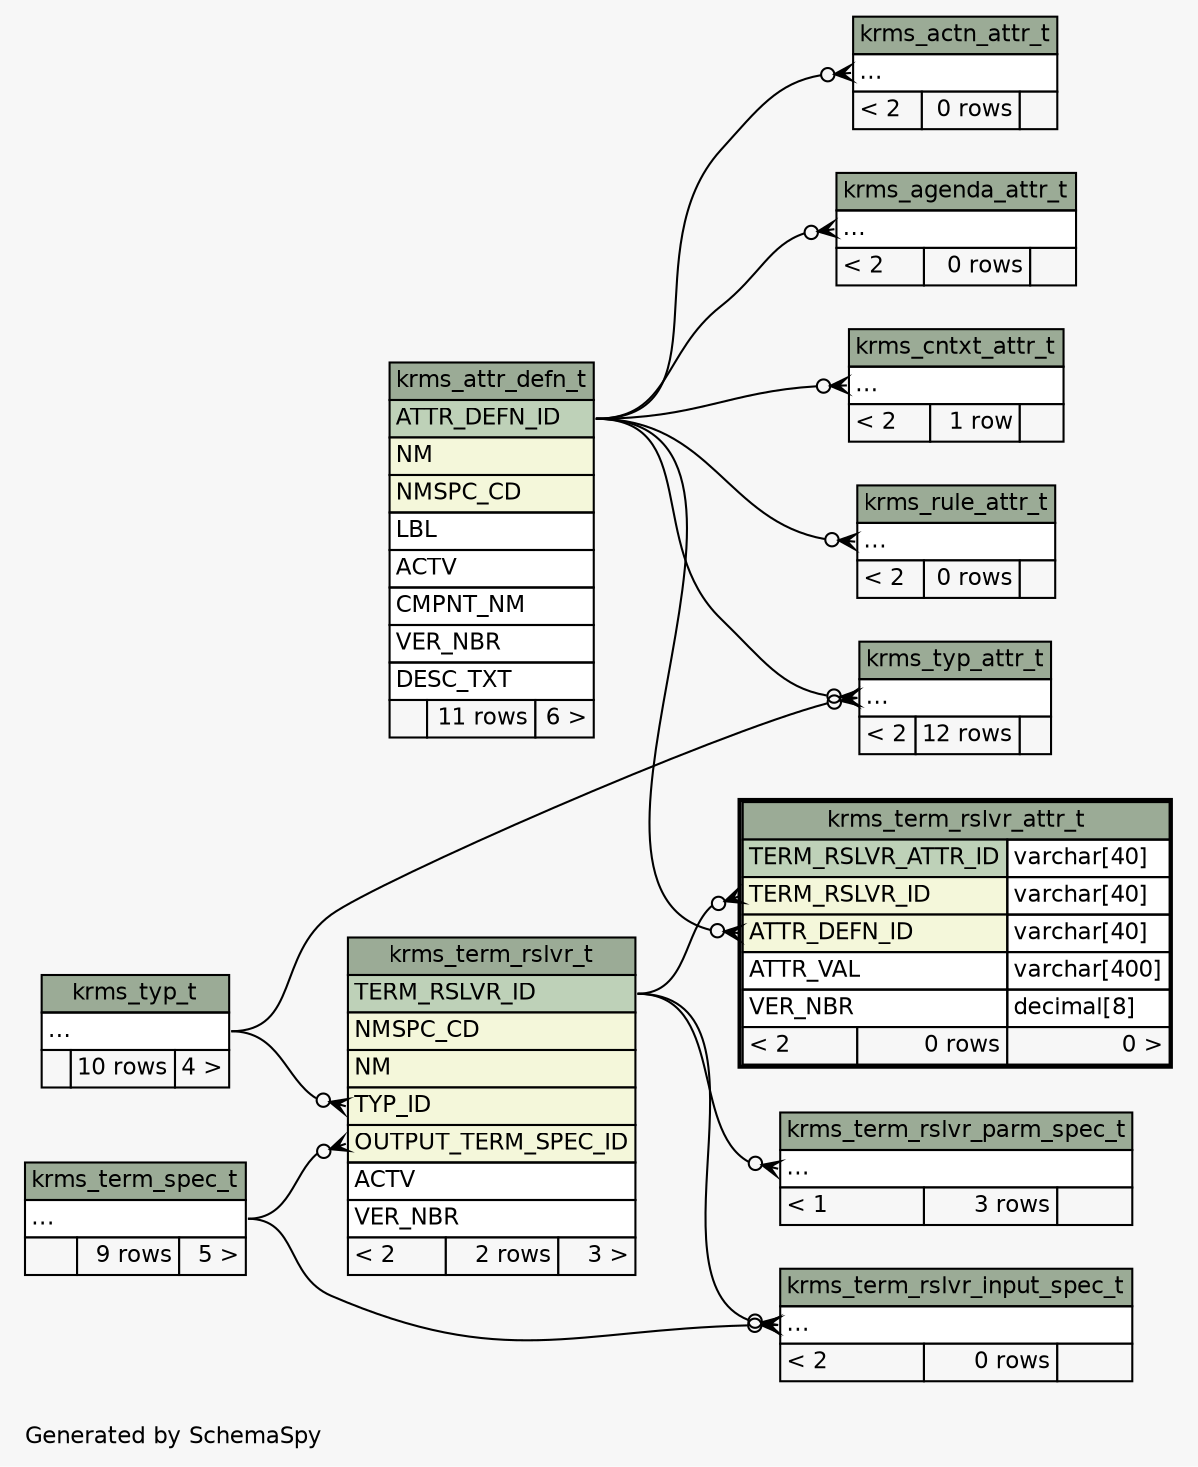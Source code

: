 // dot 2.28.0 on Mac OS X 10.7.2
// SchemaSpy rev 590
digraph "twoDegreesRelationshipsDiagram" {
  graph [
    rankdir="RL"
    bgcolor="#f7f7f7"
    label="\nGenerated by SchemaSpy"
    labeljust="l"
    nodesep="0.18"
    ranksep="0.46"
    fontname="Helvetica"
    fontsize="11"
  ];
  node [
    fontname="Helvetica"
    fontsize="11"
    shape="plaintext"
  ];
  edge [
    arrowsize="0.8"
  ];
  "krms_actn_attr_t":"elipses":w -> "krms_attr_defn_t":"ATTR_DEFN_ID":e [arrowhead=none dir=back arrowtail=crowodot];
  "krms_agenda_attr_t":"elipses":w -> "krms_attr_defn_t":"ATTR_DEFN_ID":e [arrowhead=none dir=back arrowtail=crowodot];
  "krms_cntxt_attr_t":"elipses":w -> "krms_attr_defn_t":"ATTR_DEFN_ID":e [arrowhead=none dir=back arrowtail=crowodot];
  "krms_rule_attr_t":"elipses":w -> "krms_attr_defn_t":"ATTR_DEFN_ID":e [arrowhead=none dir=back arrowtail=crowodot];
  "krms_term_rslvr_attr_t":"ATTR_DEFN_ID":w -> "krms_attr_defn_t":"ATTR_DEFN_ID":e [arrowhead=none dir=back arrowtail=crowodot];
  "krms_term_rslvr_attr_t":"TERM_RSLVR_ID":w -> "krms_term_rslvr_t":"TERM_RSLVR_ID":e [arrowhead=none dir=back arrowtail=crowodot];
  "krms_term_rslvr_input_spec_t":"elipses":w -> "krms_term_rslvr_t":"TERM_RSLVR_ID":e [arrowhead=none dir=back arrowtail=crowodot];
  "krms_term_rslvr_input_spec_t":"elipses":w -> "krms_term_spec_t":"elipses":e [arrowhead=none dir=back arrowtail=crowodot];
  "krms_term_rslvr_parm_spec_t":"elipses":w -> "krms_term_rslvr_t":"TERM_RSLVR_ID":e [arrowhead=none dir=back arrowtail=crowodot];
  "krms_term_rslvr_t":"OUTPUT_TERM_SPEC_ID":w -> "krms_term_spec_t":"elipses":e [arrowhead=none dir=back arrowtail=crowodot];
  "krms_term_rslvr_t":"TYP_ID":w -> "krms_typ_t":"elipses":e [arrowhead=none dir=back arrowtail=crowodot];
  "krms_typ_attr_t":"elipses":w -> "krms_attr_defn_t":"ATTR_DEFN_ID":e [arrowhead=none dir=back arrowtail=crowodot];
  "krms_typ_attr_t":"elipses":w -> "krms_typ_t":"elipses":e [arrowhead=none dir=back arrowtail=crowodot];
  "krms_actn_attr_t" [
    label=<
    <TABLE BORDER="0" CELLBORDER="1" CELLSPACING="0" BGCOLOR="#ffffff">
      <TR><TD COLSPAN="3" BGCOLOR="#9bab96" ALIGN="CENTER">krms_actn_attr_t</TD></TR>
      <TR><TD PORT="elipses" COLSPAN="3" ALIGN="LEFT">...</TD></TR>
      <TR><TD ALIGN="LEFT" BGCOLOR="#f7f7f7">&lt; 2</TD><TD ALIGN="RIGHT" BGCOLOR="#f7f7f7">0 rows</TD><TD ALIGN="RIGHT" BGCOLOR="#f7f7f7">  </TD></TR>
    </TABLE>>
    URL="krms_actn_attr_t.html"
    tooltip="krms_actn_attr_t"
  ];
  "krms_agenda_attr_t" [
    label=<
    <TABLE BORDER="0" CELLBORDER="1" CELLSPACING="0" BGCOLOR="#ffffff">
      <TR><TD COLSPAN="3" BGCOLOR="#9bab96" ALIGN="CENTER">krms_agenda_attr_t</TD></TR>
      <TR><TD PORT="elipses" COLSPAN="3" ALIGN="LEFT">...</TD></TR>
      <TR><TD ALIGN="LEFT" BGCOLOR="#f7f7f7">&lt; 2</TD><TD ALIGN="RIGHT" BGCOLOR="#f7f7f7">0 rows</TD><TD ALIGN="RIGHT" BGCOLOR="#f7f7f7">  </TD></TR>
    </TABLE>>
    URL="krms_agenda_attr_t.html"
    tooltip="krms_agenda_attr_t"
  ];
  "krms_attr_defn_t" [
    label=<
    <TABLE BORDER="0" CELLBORDER="1" CELLSPACING="0" BGCOLOR="#ffffff">
      <TR><TD COLSPAN="3" BGCOLOR="#9bab96" ALIGN="CENTER">krms_attr_defn_t</TD></TR>
      <TR><TD PORT="ATTR_DEFN_ID" COLSPAN="3" BGCOLOR="#bed1b8" ALIGN="LEFT">ATTR_DEFN_ID</TD></TR>
      <TR><TD PORT="NM" COLSPAN="3" BGCOLOR="#f4f7da" ALIGN="LEFT">NM</TD></TR>
      <TR><TD PORT="NMSPC_CD" COLSPAN="3" BGCOLOR="#f4f7da" ALIGN="LEFT">NMSPC_CD</TD></TR>
      <TR><TD PORT="LBL" COLSPAN="3" ALIGN="LEFT">LBL</TD></TR>
      <TR><TD PORT="ACTV" COLSPAN="3" ALIGN="LEFT">ACTV</TD></TR>
      <TR><TD PORT="CMPNT_NM" COLSPAN="3" ALIGN="LEFT">CMPNT_NM</TD></TR>
      <TR><TD PORT="VER_NBR" COLSPAN="3" ALIGN="LEFT">VER_NBR</TD></TR>
      <TR><TD PORT="DESC_TXT" COLSPAN="3" ALIGN="LEFT">DESC_TXT</TD></TR>
      <TR><TD ALIGN="LEFT" BGCOLOR="#f7f7f7">  </TD><TD ALIGN="RIGHT" BGCOLOR="#f7f7f7">11 rows</TD><TD ALIGN="RIGHT" BGCOLOR="#f7f7f7">6 &gt;</TD></TR>
    </TABLE>>
    URL="krms_attr_defn_t.html"
    tooltip="krms_attr_defn_t"
  ];
  "krms_cntxt_attr_t" [
    label=<
    <TABLE BORDER="0" CELLBORDER="1" CELLSPACING="0" BGCOLOR="#ffffff">
      <TR><TD COLSPAN="3" BGCOLOR="#9bab96" ALIGN="CENTER">krms_cntxt_attr_t</TD></TR>
      <TR><TD PORT="elipses" COLSPAN="3" ALIGN="LEFT">...</TD></TR>
      <TR><TD ALIGN="LEFT" BGCOLOR="#f7f7f7">&lt; 2</TD><TD ALIGN="RIGHT" BGCOLOR="#f7f7f7">1 row</TD><TD ALIGN="RIGHT" BGCOLOR="#f7f7f7">  </TD></TR>
    </TABLE>>
    URL="krms_cntxt_attr_t.html"
    tooltip="krms_cntxt_attr_t"
  ];
  "krms_rule_attr_t" [
    label=<
    <TABLE BORDER="0" CELLBORDER="1" CELLSPACING="0" BGCOLOR="#ffffff">
      <TR><TD COLSPAN="3" BGCOLOR="#9bab96" ALIGN="CENTER">krms_rule_attr_t</TD></TR>
      <TR><TD PORT="elipses" COLSPAN="3" ALIGN="LEFT">...</TD></TR>
      <TR><TD ALIGN="LEFT" BGCOLOR="#f7f7f7">&lt; 2</TD><TD ALIGN="RIGHT" BGCOLOR="#f7f7f7">0 rows</TD><TD ALIGN="RIGHT" BGCOLOR="#f7f7f7">  </TD></TR>
    </TABLE>>
    URL="krms_rule_attr_t.html"
    tooltip="krms_rule_attr_t"
  ];
  "krms_term_rslvr_attr_t" [
    label=<
    <TABLE BORDER="2" CELLBORDER="1" CELLSPACING="0" BGCOLOR="#ffffff">
      <TR><TD COLSPAN="3" BGCOLOR="#9bab96" ALIGN="CENTER">krms_term_rslvr_attr_t</TD></TR>
      <TR><TD PORT="TERM_RSLVR_ATTR_ID" COLSPAN="2" BGCOLOR="#bed1b8" ALIGN="LEFT">TERM_RSLVR_ATTR_ID</TD><TD PORT="TERM_RSLVR_ATTR_ID.type" ALIGN="LEFT">varchar[40]</TD></TR>
      <TR><TD PORT="TERM_RSLVR_ID" COLSPAN="2" BGCOLOR="#f4f7da" ALIGN="LEFT">TERM_RSLVR_ID</TD><TD PORT="TERM_RSLVR_ID.type" ALIGN="LEFT">varchar[40]</TD></TR>
      <TR><TD PORT="ATTR_DEFN_ID" COLSPAN="2" BGCOLOR="#f4f7da" ALIGN="LEFT">ATTR_DEFN_ID</TD><TD PORT="ATTR_DEFN_ID.type" ALIGN="LEFT">varchar[40]</TD></TR>
      <TR><TD PORT="ATTR_VAL" COLSPAN="2" ALIGN="LEFT">ATTR_VAL</TD><TD PORT="ATTR_VAL.type" ALIGN="LEFT">varchar[400]</TD></TR>
      <TR><TD PORT="VER_NBR" COLSPAN="2" ALIGN="LEFT">VER_NBR</TD><TD PORT="VER_NBR.type" ALIGN="LEFT">decimal[8]</TD></TR>
      <TR><TD ALIGN="LEFT" BGCOLOR="#f7f7f7">&lt; 2</TD><TD ALIGN="RIGHT" BGCOLOR="#f7f7f7">0 rows</TD><TD ALIGN="RIGHT" BGCOLOR="#f7f7f7">0 &gt;</TD></TR>
    </TABLE>>
    URL="krms_term_rslvr_attr_t.html"
    tooltip="krms_term_rslvr_attr_t"
  ];
  "krms_term_rslvr_input_spec_t" [
    label=<
    <TABLE BORDER="0" CELLBORDER="1" CELLSPACING="0" BGCOLOR="#ffffff">
      <TR><TD COLSPAN="3" BGCOLOR="#9bab96" ALIGN="CENTER">krms_term_rslvr_input_spec_t</TD></TR>
      <TR><TD PORT="elipses" COLSPAN="3" ALIGN="LEFT">...</TD></TR>
      <TR><TD ALIGN="LEFT" BGCOLOR="#f7f7f7">&lt; 2</TD><TD ALIGN="RIGHT" BGCOLOR="#f7f7f7">0 rows</TD><TD ALIGN="RIGHT" BGCOLOR="#f7f7f7">  </TD></TR>
    </TABLE>>
    URL="krms_term_rslvr_input_spec_t.html"
    tooltip="krms_term_rslvr_input_spec_t"
  ];
  "krms_term_rslvr_parm_spec_t" [
    label=<
    <TABLE BORDER="0" CELLBORDER="1" CELLSPACING="0" BGCOLOR="#ffffff">
      <TR><TD COLSPAN="3" BGCOLOR="#9bab96" ALIGN="CENTER">krms_term_rslvr_parm_spec_t</TD></TR>
      <TR><TD PORT="elipses" COLSPAN="3" ALIGN="LEFT">...</TD></TR>
      <TR><TD ALIGN="LEFT" BGCOLOR="#f7f7f7">&lt; 1</TD><TD ALIGN="RIGHT" BGCOLOR="#f7f7f7">3 rows</TD><TD ALIGN="RIGHT" BGCOLOR="#f7f7f7">  </TD></TR>
    </TABLE>>
    URL="krms_term_rslvr_parm_spec_t.html"
    tooltip="krms_term_rslvr_parm_spec_t"
  ];
  "krms_term_rslvr_t" [
    label=<
    <TABLE BORDER="0" CELLBORDER="1" CELLSPACING="0" BGCOLOR="#ffffff">
      <TR><TD COLSPAN="3" BGCOLOR="#9bab96" ALIGN="CENTER">krms_term_rslvr_t</TD></TR>
      <TR><TD PORT="TERM_RSLVR_ID" COLSPAN="3" BGCOLOR="#bed1b8" ALIGN="LEFT">TERM_RSLVR_ID</TD></TR>
      <TR><TD PORT="NMSPC_CD" COLSPAN="3" BGCOLOR="#f4f7da" ALIGN="LEFT">NMSPC_CD</TD></TR>
      <TR><TD PORT="NM" COLSPAN="3" BGCOLOR="#f4f7da" ALIGN="LEFT">NM</TD></TR>
      <TR><TD PORT="TYP_ID" COLSPAN="3" BGCOLOR="#f4f7da" ALIGN="LEFT">TYP_ID</TD></TR>
      <TR><TD PORT="OUTPUT_TERM_SPEC_ID" COLSPAN="3" BGCOLOR="#f4f7da" ALIGN="LEFT">OUTPUT_TERM_SPEC_ID</TD></TR>
      <TR><TD PORT="ACTV" COLSPAN="3" ALIGN="LEFT">ACTV</TD></TR>
      <TR><TD PORT="VER_NBR" COLSPAN="3" ALIGN="LEFT">VER_NBR</TD></TR>
      <TR><TD ALIGN="LEFT" BGCOLOR="#f7f7f7">&lt; 2</TD><TD ALIGN="RIGHT" BGCOLOR="#f7f7f7">2 rows</TD><TD ALIGN="RIGHT" BGCOLOR="#f7f7f7">3 &gt;</TD></TR>
    </TABLE>>
    URL="krms_term_rslvr_t.html"
    tooltip="krms_term_rslvr_t"
  ];
  "krms_term_spec_t" [
    label=<
    <TABLE BORDER="0" CELLBORDER="1" CELLSPACING="0" BGCOLOR="#ffffff">
      <TR><TD COLSPAN="3" BGCOLOR="#9bab96" ALIGN="CENTER">krms_term_spec_t</TD></TR>
      <TR><TD PORT="elipses" COLSPAN="3" ALIGN="LEFT">...</TD></TR>
      <TR><TD ALIGN="LEFT" BGCOLOR="#f7f7f7">  </TD><TD ALIGN="RIGHT" BGCOLOR="#f7f7f7">9 rows</TD><TD ALIGN="RIGHT" BGCOLOR="#f7f7f7">5 &gt;</TD></TR>
    </TABLE>>
    URL="krms_term_spec_t.html"
    tooltip="krms_term_spec_t"
  ];
  "krms_typ_attr_t" [
    label=<
    <TABLE BORDER="0" CELLBORDER="1" CELLSPACING="0" BGCOLOR="#ffffff">
      <TR><TD COLSPAN="3" BGCOLOR="#9bab96" ALIGN="CENTER">krms_typ_attr_t</TD></TR>
      <TR><TD PORT="elipses" COLSPAN="3" ALIGN="LEFT">...</TD></TR>
      <TR><TD ALIGN="LEFT" BGCOLOR="#f7f7f7">&lt; 2</TD><TD ALIGN="RIGHT" BGCOLOR="#f7f7f7">12 rows</TD><TD ALIGN="RIGHT" BGCOLOR="#f7f7f7">  </TD></TR>
    </TABLE>>
    URL="krms_typ_attr_t.html"
    tooltip="krms_typ_attr_t"
  ];
  "krms_typ_t" [
    label=<
    <TABLE BORDER="0" CELLBORDER="1" CELLSPACING="0" BGCOLOR="#ffffff">
      <TR><TD COLSPAN="3" BGCOLOR="#9bab96" ALIGN="CENTER">krms_typ_t</TD></TR>
      <TR><TD PORT="elipses" COLSPAN="3" ALIGN="LEFT">...</TD></TR>
      <TR><TD ALIGN="LEFT" BGCOLOR="#f7f7f7">  </TD><TD ALIGN="RIGHT" BGCOLOR="#f7f7f7">10 rows</TD><TD ALIGN="RIGHT" BGCOLOR="#f7f7f7">4 &gt;</TD></TR>
    </TABLE>>
    URL="krms_typ_t.html"
    tooltip="krms_typ_t"
  ];
}
